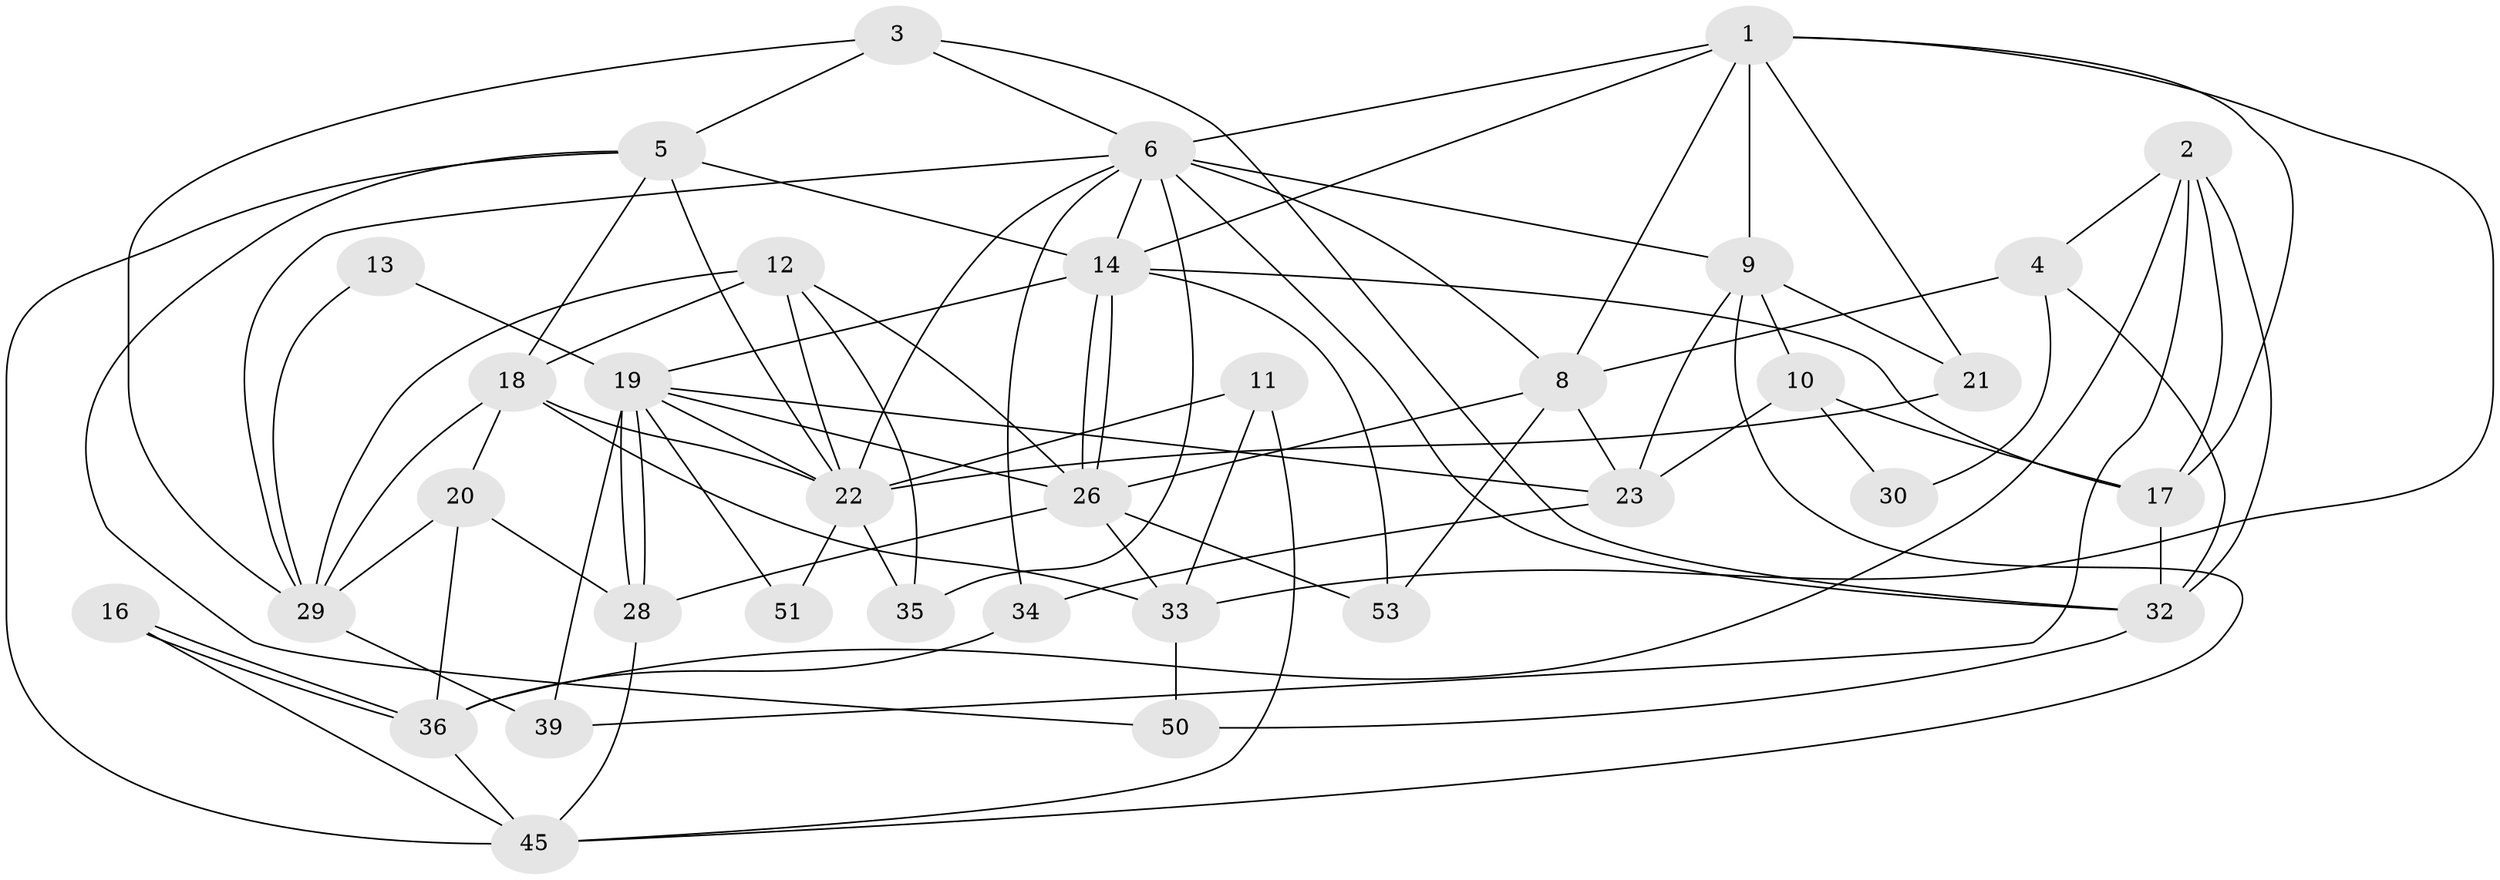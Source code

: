 // original degree distribution, {3: 0.30357142857142855, 5: 0.25, 2: 0.10714285714285714, 4: 0.23214285714285715, 7: 0.05357142857142857, 6: 0.05357142857142857}
// Generated by graph-tools (version 1.1) at 2025/41/03/06/25 10:41:58]
// undirected, 35 vertices, 88 edges
graph export_dot {
graph [start="1"]
  node [color=gray90,style=filled];
  1 [super="+40"];
  2;
  3 [super="+24"];
  4 [super="+38"];
  5 [super="+7"];
  6 [super="+15"];
  8 [super="+52"];
  9 [super="+27"];
  10 [super="+41"];
  11;
  12 [super="+56"];
  13;
  14 [super="+31"];
  16;
  17 [super="+25"];
  18 [super="+48"];
  19 [super="+54"];
  20;
  21;
  22 [super="+43"];
  23;
  26 [super="+42"];
  28 [super="+37"];
  29 [super="+55"];
  30;
  32 [super="+47"];
  33 [super="+46"];
  34;
  35;
  36 [super="+44"];
  39;
  45 [super="+49"];
  50;
  51;
  53;
  1 -- 21;
  1 -- 17;
  1 -- 33;
  1 -- 6;
  1 -- 8;
  1 -- 9;
  1 -- 14;
  2 -- 36;
  2 -- 39;
  2 -- 32;
  2 -- 4;
  2 -- 17;
  3 -- 32;
  3 -- 29;
  3 -- 6;
  3 -- 5;
  4 -- 8;
  4 -- 32 [weight=2];
  4 -- 30;
  5 -- 50;
  5 -- 14;
  5 -- 18;
  5 -- 22;
  5 -- 45;
  6 -- 35;
  6 -- 34;
  6 -- 22;
  6 -- 8;
  6 -- 9;
  6 -- 32;
  6 -- 14;
  6 -- 29;
  8 -- 53;
  8 -- 23;
  8 -- 26;
  9 -- 10 [weight=2];
  9 -- 21;
  9 -- 23;
  9 -- 45;
  10 -- 23;
  10 -- 17;
  10 -- 30;
  11 -- 45;
  11 -- 33;
  11 -- 22;
  12 -- 35;
  12 -- 18;
  12 -- 22;
  12 -- 26;
  12 -- 29;
  13 -- 29;
  13 -- 19;
  14 -- 26;
  14 -- 26;
  14 -- 53;
  14 -- 19;
  14 -- 17;
  16 -- 36;
  16 -- 36;
  16 -- 45;
  17 -- 32;
  18 -- 20;
  18 -- 33;
  18 -- 22;
  18 -- 29;
  19 -- 28;
  19 -- 28;
  19 -- 39;
  19 -- 23;
  19 -- 51;
  19 -- 22;
  19 -- 26;
  20 -- 36;
  20 -- 29;
  20 -- 28;
  21 -- 22;
  22 -- 35;
  22 -- 51;
  23 -- 34;
  26 -- 28;
  26 -- 53;
  26 -- 33;
  28 -- 45;
  29 -- 39;
  32 -- 50;
  33 -- 50;
  34 -- 36;
  36 -- 45;
}

